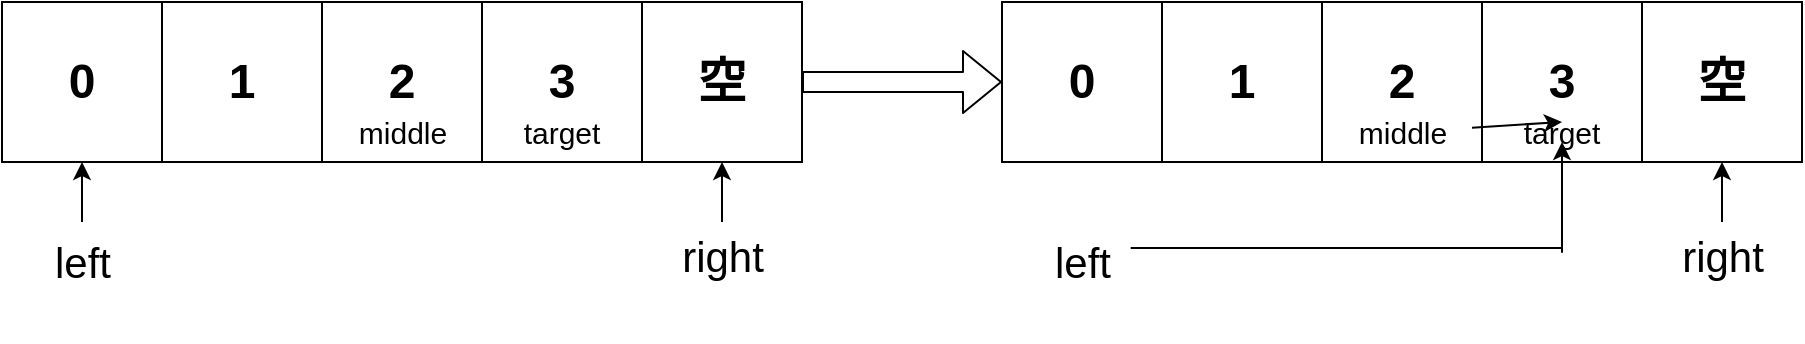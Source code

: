 <mxfile version="21.5.1" type="device">
  <diagram name="第 1 页" id="3DA6XRUYU_NdGonJkax2">
    <mxGraphModel dx="667" dy="482" grid="1" gridSize="10" guides="1" tooltips="1" connect="1" arrows="1" fold="1" page="1" pageScale="1" pageWidth="827" pageHeight="1169" math="0" shadow="0">
      <root>
        <mxCell id="0" />
        <mxCell id="1" parent="0" />
        <mxCell id="BhcKGpLBuoTgLVyQ5rF1-1" value="0" style="whiteSpace=wrap;html=1;aspect=fixed;rounded=0;fontSize=24;fontStyle=1" parent="1" vertex="1">
          <mxGeometry y="60" width="80" height="80" as="geometry" />
        </mxCell>
        <mxCell id="BhcKGpLBuoTgLVyQ5rF1-2" value="1" style="whiteSpace=wrap;html=1;aspect=fixed;rounded=0;fontSize=24;fontStyle=1" parent="1" vertex="1">
          <mxGeometry x="80" y="60" width="80" height="80" as="geometry" />
        </mxCell>
        <mxCell id="BhcKGpLBuoTgLVyQ5rF1-3" value="2" style="whiteSpace=wrap;html=1;aspect=fixed;rounded=0;fontSize=24;fontStyle=1" parent="1" vertex="1">
          <mxGeometry x="160" y="60" width="80" height="80" as="geometry" />
        </mxCell>
        <mxCell id="BhcKGpLBuoTgLVyQ5rF1-4" value="3" style="whiteSpace=wrap;html=1;aspect=fixed;rounded=0;fontSize=24;fontStyle=1" parent="1" vertex="1">
          <mxGeometry x="240" y="60" width="80" height="80" as="geometry" />
        </mxCell>
        <mxCell id="BhcKGpLBuoTgLVyQ5rF1-5" value="&lt;b&gt;&lt;font style=&quot;font-size: 24px;&quot;&gt;空&lt;/font&gt;&lt;/b&gt;" style="whiteSpace=wrap;html=1;aspect=fixed;" parent="1" vertex="1">
          <mxGeometry x="320" y="60" width="80" height="80" as="geometry" />
        </mxCell>
        <mxCell id="BhcKGpLBuoTgLVyQ5rF1-6" value="target" style="text;strokeColor=none;align=center;fillColor=none;html=1;verticalAlign=middle;whiteSpace=wrap;rounded=0;fontSize=15;" parent="1" vertex="1">
          <mxGeometry x="250" y="110" width="60" height="30" as="geometry" />
        </mxCell>
        <mxCell id="BhcKGpLBuoTgLVyQ5rF1-8" value="middle" style="text;html=1;align=center;verticalAlign=middle;resizable=0;points=[];autosize=1;strokeColor=none;fillColor=none;fontSize=15;" parent="1" vertex="1">
          <mxGeometry x="165" y="110" width="70" height="30" as="geometry" />
        </mxCell>
        <mxCell id="BhcKGpLBuoTgLVyQ5rF1-11" value="" style="edgeStyle=orthogonalEdgeStyle;orthogonalLoop=1;jettySize=auto;html=1;" parent="1" source="BhcKGpLBuoTgLVyQ5rF1-9" target="BhcKGpLBuoTgLVyQ5rF1-1" edge="1">
          <mxGeometry relative="1" as="geometry" />
        </mxCell>
        <mxCell id="BhcKGpLBuoTgLVyQ5rF1-9" value="left&lt;br style=&quot;font-size: 21px;&quot;&gt;" style="text;html=1;align=center;verticalAlign=middle;resizable=0;points=[];autosize=1;strokeColor=none;fillColor=none;fontSize=21;" parent="1" vertex="1">
          <mxGeometry x="15" y="170" width="50" height="40" as="geometry" />
        </mxCell>
        <mxCell id="BhcKGpLBuoTgLVyQ5rF1-12" value="" style="edgeStyle=orthogonalEdgeStyle;orthogonalLoop=1;jettySize=auto;html=1;" parent="1" source="BhcKGpLBuoTgLVyQ5rF1-10" target="BhcKGpLBuoTgLVyQ5rF1-5" edge="1">
          <mxGeometry relative="1" as="geometry" />
        </mxCell>
        <mxCell id="BhcKGpLBuoTgLVyQ5rF1-10" value="right&lt;br style=&quot;font-size: 21px;&quot;&gt;&lt;br style=&quot;font-size: 21px;&quot;&gt;" style="text;html=1;align=center;verticalAlign=middle;resizable=0;points=[];autosize=1;strokeColor=none;fillColor=none;fontSize=21;" parent="1" vertex="1">
          <mxGeometry x="330" y="170" width="60" height="60" as="geometry" />
        </mxCell>
        <mxCell id="BhcKGpLBuoTgLVyQ5rF1-13" value="0" style="whiteSpace=wrap;html=1;aspect=fixed;rounded=0;fontSize=24;fontStyle=1" parent="1" vertex="1">
          <mxGeometry x="500" y="60" width="80" height="80" as="geometry" />
        </mxCell>
        <mxCell id="BhcKGpLBuoTgLVyQ5rF1-14" value="1" style="whiteSpace=wrap;html=1;aspect=fixed;rounded=0;fontSize=24;fontStyle=1" parent="1" vertex="1">
          <mxGeometry x="580" y="60" width="80" height="80" as="geometry" />
        </mxCell>
        <mxCell id="BhcKGpLBuoTgLVyQ5rF1-15" value="2" style="whiteSpace=wrap;html=1;aspect=fixed;rounded=0;fontSize=24;fontStyle=1" parent="1" vertex="1">
          <mxGeometry x="660" y="60" width="80" height="80" as="geometry" />
        </mxCell>
        <mxCell id="BhcKGpLBuoTgLVyQ5rF1-16" value="3" style="whiteSpace=wrap;html=1;aspect=fixed;rounded=0;fontSize=24;fontStyle=1" parent="1" vertex="1">
          <mxGeometry x="740" y="60" width="80" height="80" as="geometry" />
        </mxCell>
        <mxCell id="BhcKGpLBuoTgLVyQ5rF1-17" value="&lt;b&gt;&lt;font style=&quot;font-size: 24px;&quot;&gt;空&lt;/font&gt;&lt;/b&gt;" style="whiteSpace=wrap;html=1;aspect=fixed;" parent="1" vertex="1">
          <mxGeometry x="820" y="60" width="80" height="80" as="geometry" />
        </mxCell>
        <mxCell id="BhcKGpLBuoTgLVyQ5rF1-21" value="left&lt;br style=&quot;font-size: 21px;&quot;&gt;" style="text;html=1;align=center;verticalAlign=middle;resizable=0;points=[];autosize=1;strokeColor=none;fillColor=none;fontSize=21;" parent="1" vertex="1">
          <mxGeometry x="515" y="170" width="50" height="40" as="geometry" />
        </mxCell>
        <mxCell id="BhcKGpLBuoTgLVyQ5rF1-22" value="" style="edgeStyle=orthogonalEdgeStyle;orthogonalLoop=1;jettySize=auto;html=1;" parent="1" source="BhcKGpLBuoTgLVyQ5rF1-23" target="BhcKGpLBuoTgLVyQ5rF1-17" edge="1">
          <mxGeometry relative="1" as="geometry" />
        </mxCell>
        <mxCell id="BhcKGpLBuoTgLVyQ5rF1-23" value="right&lt;br style=&quot;font-size: 21px;&quot;&gt;&lt;br style=&quot;font-size: 21px;&quot;&gt;" style="text;html=1;align=center;verticalAlign=middle;resizable=0;points=[];autosize=1;strokeColor=none;fillColor=none;fontSize=21;" parent="1" vertex="1">
          <mxGeometry x="830" y="170" width="60" height="60" as="geometry" />
        </mxCell>
        <mxCell id="BhcKGpLBuoTgLVyQ5rF1-24" value="" style="shape=flexArrow;endArrow=classic;html=1;exitX=1;exitY=0.5;exitDx=0;exitDy=0;entryX=0;entryY=0.5;entryDx=0;entryDy=0;" parent="1" source="BhcKGpLBuoTgLVyQ5rF1-5" target="BhcKGpLBuoTgLVyQ5rF1-13" edge="1">
          <mxGeometry width="50" height="50" relative="1" as="geometry">
            <mxPoint x="460" y="170" as="sourcePoint" />
            <mxPoint x="510" y="120" as="targetPoint" />
          </mxGeometry>
        </mxCell>
        <mxCell id="BhcKGpLBuoTgLVyQ5rF1-26" value="" style="edgeStyle=orthogonalEdgeStyle;orthogonalLoop=1;jettySize=auto;html=1;" parent="1" source="BhcKGpLBuoTgLVyQ5rF1-18" edge="1">
          <mxGeometry relative="1" as="geometry">
            <mxPoint x="540" y="170" as="sourcePoint" />
            <mxPoint x="780" y="130" as="targetPoint" />
            <Array as="points">
              <mxPoint x="780" y="190" />
            </Array>
          </mxGeometry>
        </mxCell>
        <mxCell id="BhcKGpLBuoTgLVyQ5rF1-19" value="middle" style="text;html=1;align=center;verticalAlign=middle;resizable=0;points=[];autosize=1;strokeColor=none;fillColor=none;fontSize=15;" parent="1" vertex="1">
          <mxGeometry x="665" y="110" width="70" height="30" as="geometry" />
        </mxCell>
        <mxCell id="BhcKGpLBuoTgLVyQ5rF1-18" value="target" style="text;strokeColor=none;align=center;fillColor=none;html=1;verticalAlign=middle;whiteSpace=wrap;rounded=0;fontSize=15;" parent="1" vertex="1">
          <mxGeometry x="750" y="110" width="60" height="30" as="geometry" />
        </mxCell>
        <mxCell id="ruPmxOjQgybk1hTYpyor-2" value="" style="endArrow=none;html=1;rounded=0;exitX=0.987;exitY=0.325;exitDx=0;exitDy=0;exitPerimeter=0;" edge="1" parent="1" source="BhcKGpLBuoTgLVyQ5rF1-21">
          <mxGeometry width="50" height="50" relative="1" as="geometry">
            <mxPoint x="540" y="280" as="sourcePoint" />
            <mxPoint x="780" y="183" as="targetPoint" />
          </mxGeometry>
        </mxCell>
        <mxCell id="ruPmxOjQgybk1hTYpyor-3" value="" style="endArrow=classic;html=1;rounded=0;" edge="1" parent="1" source="BhcKGpLBuoTgLVyQ5rF1-19">
          <mxGeometry width="50" height="50" relative="1" as="geometry">
            <mxPoint x="730" y="130" as="sourcePoint" />
            <mxPoint x="780" y="120" as="targetPoint" />
          </mxGeometry>
        </mxCell>
      </root>
    </mxGraphModel>
  </diagram>
</mxfile>
